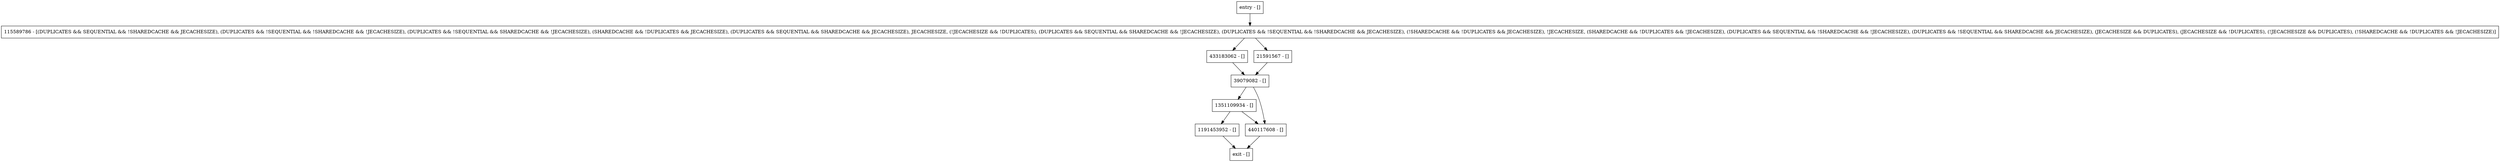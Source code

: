 digraph <init> {
node [shape=record];
entry [label="entry - []"];
exit [label="exit - []"];
1351109934 [label="1351109934 - []"];
39079082 [label="39079082 - []"];
1191453952 [label="1191453952 - []"];
115589786 [label="115589786 - [(DUPLICATES && SEQUENTIAL && !SHAREDCACHE && JECACHESIZE), (DUPLICATES && !SEQUENTIAL && !SHAREDCACHE && !JECACHESIZE), (DUPLICATES && !SEQUENTIAL && SHAREDCACHE && !JECACHESIZE), (SHAREDCACHE && !DUPLICATES && JECACHESIZE), (DUPLICATES && SEQUENTIAL && SHAREDCACHE && JECACHESIZE), JECACHESIZE, (!JECACHESIZE && !DUPLICATES), (DUPLICATES && SEQUENTIAL && SHAREDCACHE && !JECACHESIZE), (DUPLICATES && !SEQUENTIAL && !SHAREDCACHE && JECACHESIZE), (!SHAREDCACHE && !DUPLICATES && JECACHESIZE), !JECACHESIZE, (SHAREDCACHE && !DUPLICATES && !JECACHESIZE), (DUPLICATES && SEQUENTIAL && !SHAREDCACHE && !JECACHESIZE), (DUPLICATES && !SEQUENTIAL && SHAREDCACHE && JECACHESIZE), (JECACHESIZE && DUPLICATES), (JECACHESIZE && !DUPLICATES), (!JECACHESIZE && DUPLICATES), (!SHAREDCACHE && !DUPLICATES && !JECACHESIZE)]"];
433183062 [label="433183062 - []"];
21591567 [label="21591567 - []"];
440117608 [label="440117608 - []"];
entry;
exit;
entry -> 115589786;
1351109934 -> 1191453952;
1351109934 -> 440117608;
39079082 -> 1351109934;
39079082 -> 440117608;
1191453952 -> exit;
115589786 -> 433183062;
115589786 -> 21591567;
433183062 -> 39079082;
21591567 -> 39079082;
440117608 -> exit;
}
